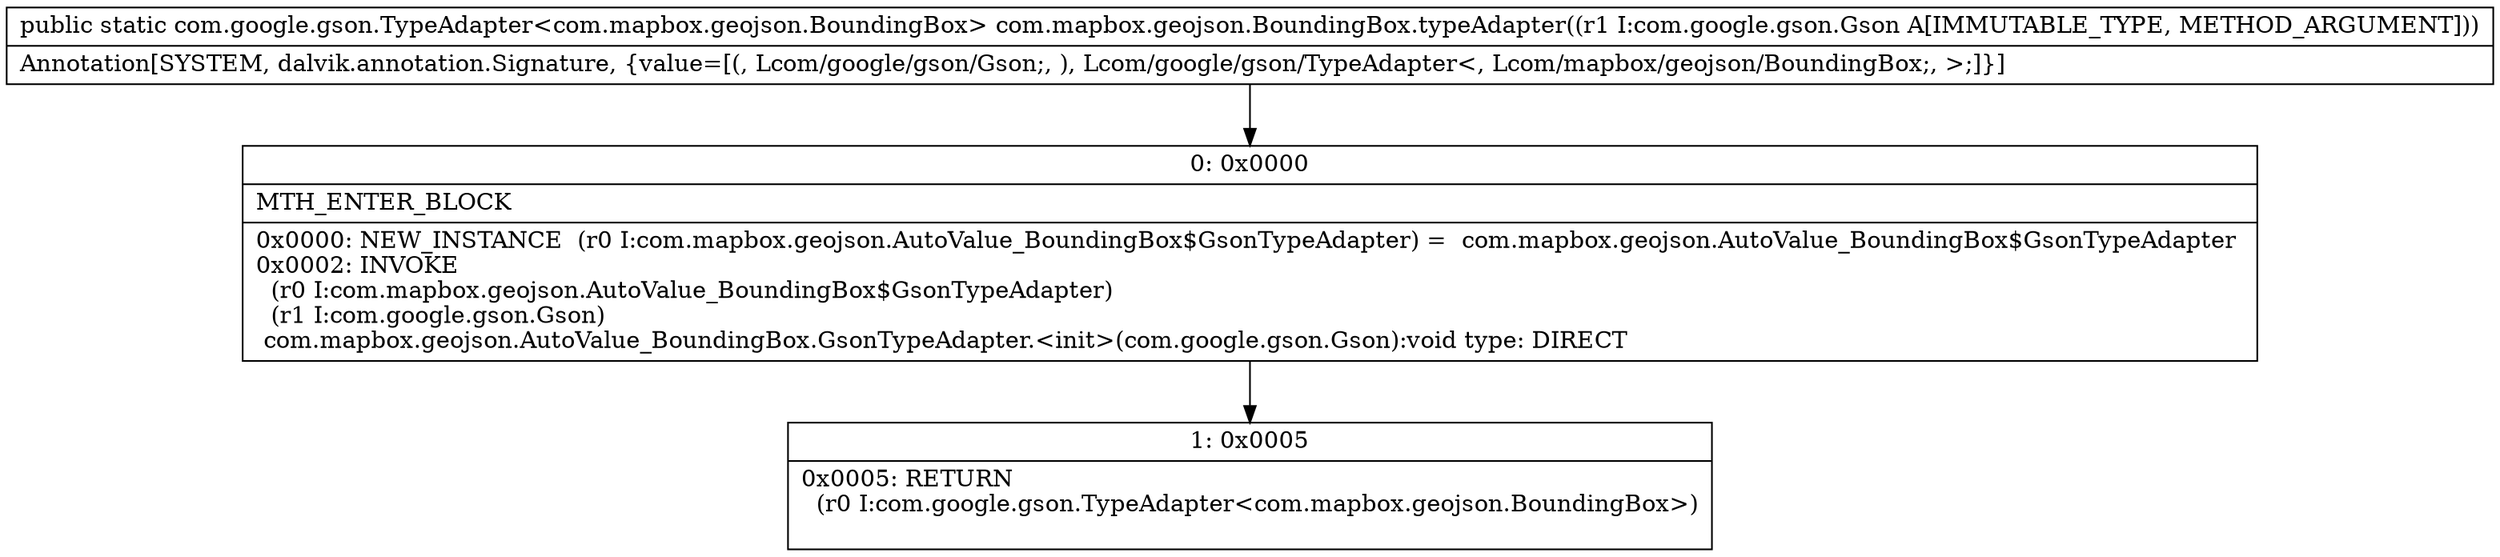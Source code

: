 digraph "CFG forcom.mapbox.geojson.BoundingBox.typeAdapter(Lcom\/google\/gson\/Gson;)Lcom\/google\/gson\/TypeAdapter;" {
Node_0 [shape=record,label="{0\:\ 0x0000|MTH_ENTER_BLOCK\l|0x0000: NEW_INSTANCE  (r0 I:com.mapbox.geojson.AutoValue_BoundingBox$GsonTypeAdapter) =  com.mapbox.geojson.AutoValue_BoundingBox$GsonTypeAdapter \l0x0002: INVOKE  \l  (r0 I:com.mapbox.geojson.AutoValue_BoundingBox$GsonTypeAdapter)\l  (r1 I:com.google.gson.Gson)\l com.mapbox.geojson.AutoValue_BoundingBox.GsonTypeAdapter.\<init\>(com.google.gson.Gson):void type: DIRECT \l}"];
Node_1 [shape=record,label="{1\:\ 0x0005|0x0005: RETURN  \l  (r0 I:com.google.gson.TypeAdapter\<com.mapbox.geojson.BoundingBox\>)\l \l}"];
MethodNode[shape=record,label="{public static com.google.gson.TypeAdapter\<com.mapbox.geojson.BoundingBox\> com.mapbox.geojson.BoundingBox.typeAdapter((r1 I:com.google.gson.Gson A[IMMUTABLE_TYPE, METHOD_ARGUMENT]))  | Annotation[SYSTEM, dalvik.annotation.Signature, \{value=[(, Lcom\/google\/gson\/Gson;, ), Lcom\/google\/gson\/TypeAdapter\<, Lcom\/mapbox\/geojson\/BoundingBox;, \>;]\}]\l}"];
MethodNode -> Node_0;
Node_0 -> Node_1;
}

